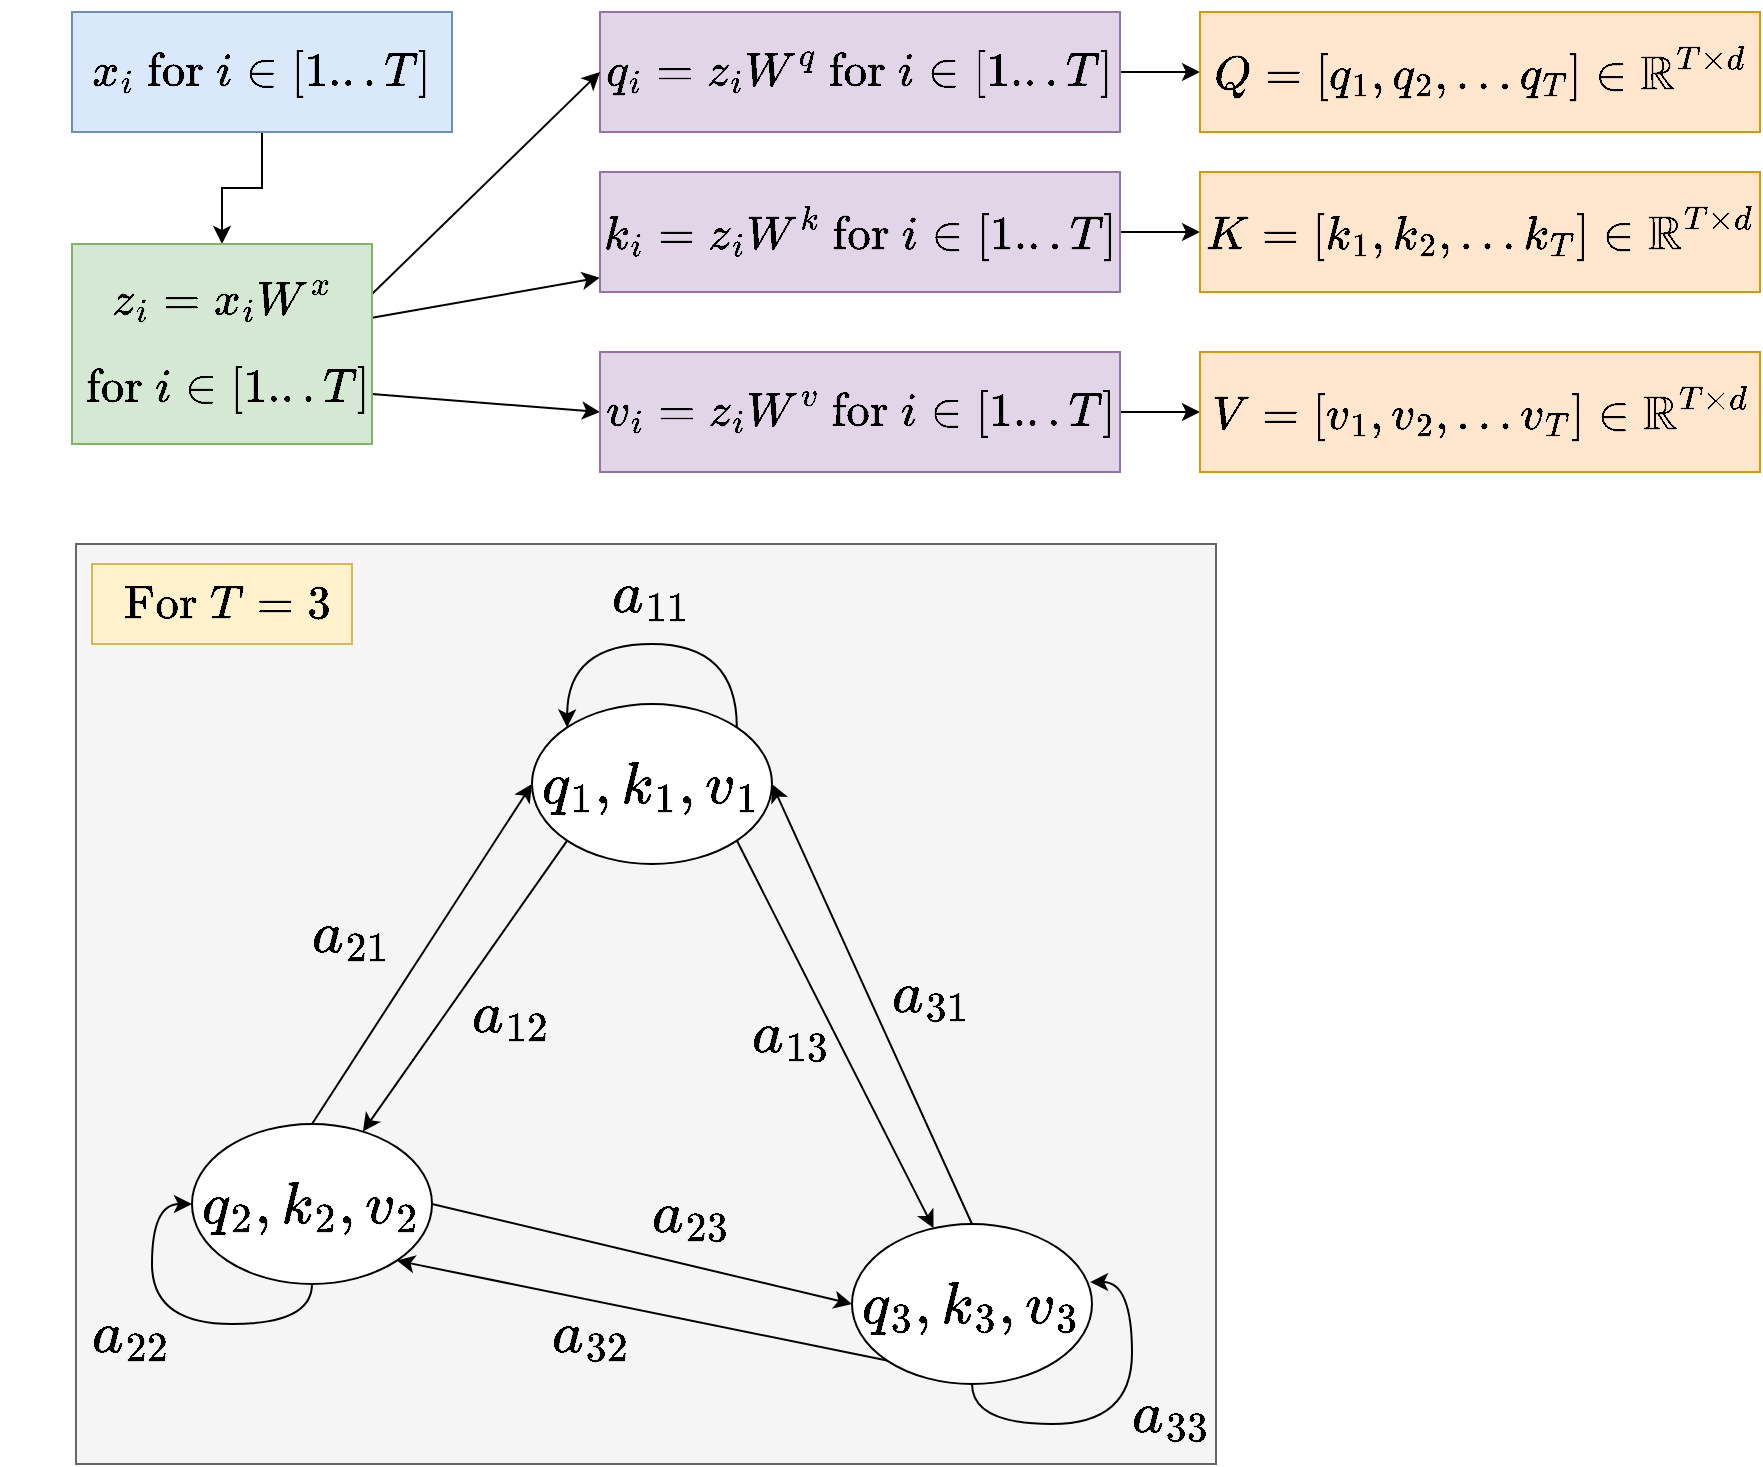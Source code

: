<mxfile version="23.1.2" type="github">
  <diagram name="Page-1" id="EqUo6qouE3fi65UfHQtc">
    <mxGraphModel dx="1434" dy="1708" grid="1" gridSize="10" guides="1" tooltips="1" connect="1" arrows="1" fold="1" page="1" pageScale="1" pageWidth="1100" pageHeight="850" math="1" shadow="0">
      <root>
        <mxCell id="0" />
        <mxCell id="1" parent="0" />
        <mxCell id="ISGzy-34V6N_wHo-aqIj-47" value="" style="rounded=0;whiteSpace=wrap;html=1;fillColor=#f5f5f5;fontColor=#333333;strokeColor=#666666;" vertex="1" parent="1">
          <mxGeometry x="302" y="70" width="570" height="460" as="geometry" />
        </mxCell>
        <mxCell id="ISGzy-34V6N_wHo-aqIj-11" style="rounded=0;orthogonalLoop=1;jettySize=auto;html=1;exitX=0;exitY=1;exitDx=0;exitDy=0;" edge="1" parent="1" source="ISGzy-34V6N_wHo-aqIj-1" target="ISGzy-34V6N_wHo-aqIj-3">
          <mxGeometry relative="1" as="geometry" />
        </mxCell>
        <mxCell id="ISGzy-34V6N_wHo-aqIj-15" style="rounded=0;orthogonalLoop=1;jettySize=auto;html=1;exitX=1;exitY=1;exitDx=0;exitDy=0;" edge="1" parent="1" source="ISGzy-34V6N_wHo-aqIj-1" target="ISGzy-34V6N_wHo-aqIj-2">
          <mxGeometry relative="1" as="geometry" />
        </mxCell>
        <mxCell id="ISGzy-34V6N_wHo-aqIj-1" value="&lt;span style=&quot;font-style: normal;&quot;&gt;$$q_{1},k_{1},v_{1}$$&lt;/span&gt;" style="ellipse;whiteSpace=wrap;html=1;fontSize=25;fontStyle=3" vertex="1" parent="1">
          <mxGeometry x="530" y="150" width="120" height="80" as="geometry" />
        </mxCell>
        <mxCell id="ISGzy-34V6N_wHo-aqIj-14" style="rounded=0;orthogonalLoop=1;jettySize=auto;html=1;exitX=0;exitY=1;exitDx=0;exitDy=0;entryX=1;entryY=1;entryDx=0;entryDy=0;" edge="1" parent="1" source="ISGzy-34V6N_wHo-aqIj-2" target="ISGzy-34V6N_wHo-aqIj-3">
          <mxGeometry relative="1" as="geometry" />
        </mxCell>
        <mxCell id="ISGzy-34V6N_wHo-aqIj-16" style="rounded=0;orthogonalLoop=1;jettySize=auto;html=1;exitX=0.5;exitY=0;exitDx=0;exitDy=0;entryX=1;entryY=0.5;entryDx=0;entryDy=0;" edge="1" parent="1" source="ISGzy-34V6N_wHo-aqIj-2" target="ISGzy-34V6N_wHo-aqIj-1">
          <mxGeometry relative="1" as="geometry" />
        </mxCell>
        <mxCell id="ISGzy-34V6N_wHo-aqIj-2" value="&lt;span style=&quot;font-style: normal;&quot;&gt;$$q_{3},k_{3},v_{3}$$&lt;/span&gt;" style="ellipse;whiteSpace=wrap;html=1;fontSize=25;fontStyle=3" vertex="1" parent="1">
          <mxGeometry x="690" y="410" width="120" height="80" as="geometry" />
        </mxCell>
        <mxCell id="ISGzy-34V6N_wHo-aqIj-13" style="rounded=0;orthogonalLoop=1;jettySize=auto;html=1;exitX=1;exitY=0.5;exitDx=0;exitDy=0;entryX=0;entryY=0.5;entryDx=0;entryDy=0;" edge="1" parent="1" source="ISGzy-34V6N_wHo-aqIj-3" target="ISGzy-34V6N_wHo-aqIj-2">
          <mxGeometry relative="1" as="geometry" />
        </mxCell>
        <mxCell id="ISGzy-34V6N_wHo-aqIj-17" style="rounded=0;orthogonalLoop=1;jettySize=auto;html=1;exitX=0.5;exitY=0;exitDx=0;exitDy=0;entryX=0;entryY=0.5;entryDx=0;entryDy=0;" edge="1" parent="1" source="ISGzy-34V6N_wHo-aqIj-3" target="ISGzy-34V6N_wHo-aqIj-1">
          <mxGeometry relative="1" as="geometry" />
        </mxCell>
        <mxCell id="ISGzy-34V6N_wHo-aqIj-3" value="$$q_{2},k_{2},v_{2}$$" style="ellipse;whiteSpace=wrap;html=1;fontSize=25;fontStyle=0" vertex="1" parent="1">
          <mxGeometry x="360" y="360" width="120" height="80" as="geometry" />
        </mxCell>
        <mxCell id="ISGzy-34V6N_wHo-aqIj-19" style="edgeStyle=orthogonalEdgeStyle;rounded=0;orthogonalLoop=1;jettySize=auto;html=1;exitX=0.5;exitY=1;exitDx=0;exitDy=0;entryX=0;entryY=0.5;entryDx=0;entryDy=0;curved=1;" edge="1" parent="1" source="ISGzy-34V6N_wHo-aqIj-3" target="ISGzy-34V6N_wHo-aqIj-3">
          <mxGeometry relative="1" as="geometry">
            <Array as="points">
              <mxPoint x="420" y="460" />
              <mxPoint x="340" y="460" />
              <mxPoint x="340" y="400" />
            </Array>
          </mxGeometry>
        </mxCell>
        <mxCell id="ISGzy-34V6N_wHo-aqIj-20" style="edgeStyle=orthogonalEdgeStyle;rounded=0;orthogonalLoop=1;jettySize=auto;html=1;exitX=0.5;exitY=1;exitDx=0;exitDy=0;entryX=0.992;entryY=0.363;entryDx=0;entryDy=0;entryPerimeter=0;curved=1;" edge="1" parent="1" source="ISGzy-34V6N_wHo-aqIj-2" target="ISGzy-34V6N_wHo-aqIj-2">
          <mxGeometry relative="1" as="geometry" />
        </mxCell>
        <mxCell id="ISGzy-34V6N_wHo-aqIj-21" style="edgeStyle=orthogonalEdgeStyle;rounded=0;orthogonalLoop=1;jettySize=auto;html=1;exitX=1;exitY=0;exitDx=0;exitDy=0;entryX=0;entryY=0;entryDx=0;entryDy=0;curved=1;" edge="1" parent="1" source="ISGzy-34V6N_wHo-aqIj-1" target="ISGzy-34V6N_wHo-aqIj-1">
          <mxGeometry relative="1" as="geometry">
            <Array as="points">
              <mxPoint x="632" y="120" />
              <mxPoint x="548" y="120" />
            </Array>
          </mxGeometry>
        </mxCell>
        <mxCell id="ISGzy-34V6N_wHo-aqIj-22" value="$$a_{22}$$" style="text;html=1;strokeColor=none;fillColor=none;align=center;verticalAlign=middle;whiteSpace=wrap;rounded=0;fontStyle=1;fontSize=25;" vertex="1" parent="1">
          <mxGeometry x="300" y="450" width="60" height="30" as="geometry" />
        </mxCell>
        <mxCell id="ISGzy-34V6N_wHo-aqIj-23" value="$$a_{23}$$" style="text;html=1;strokeColor=none;fillColor=none;align=center;verticalAlign=middle;whiteSpace=wrap;rounded=0;fontStyle=1;fontSize=25;" vertex="1" parent="1">
          <mxGeometry x="580" y="390" width="60" height="30" as="geometry" />
        </mxCell>
        <mxCell id="ISGzy-34V6N_wHo-aqIj-24" value="$$a_{32}$$" style="text;html=1;strokeColor=none;fillColor=none;align=center;verticalAlign=middle;whiteSpace=wrap;rounded=0;fontStyle=1;fontSize=25;" vertex="1" parent="1">
          <mxGeometry x="530" y="450" width="60" height="30" as="geometry" />
        </mxCell>
        <mxCell id="ISGzy-34V6N_wHo-aqIj-25" value="$$a_{13}$$" style="text;html=1;strokeColor=none;fillColor=none;align=center;verticalAlign=middle;whiteSpace=wrap;rounded=0;fontStyle=1;fontSize=25;" vertex="1" parent="1">
          <mxGeometry x="630" y="300" width="60" height="30" as="geometry" />
        </mxCell>
        <mxCell id="ISGzy-34V6N_wHo-aqIj-26" value="$$a_{31}$$" style="text;html=1;strokeColor=none;fillColor=none;align=center;verticalAlign=middle;whiteSpace=wrap;rounded=0;fontStyle=1;fontSize=25;" vertex="1" parent="1">
          <mxGeometry x="700" y="280" width="60" height="30" as="geometry" />
        </mxCell>
        <mxCell id="ISGzy-34V6N_wHo-aqIj-27" value="$$a_{12}$$" style="text;html=1;strokeColor=none;fillColor=none;align=center;verticalAlign=middle;whiteSpace=wrap;rounded=0;fontStyle=1;fontSize=25;" vertex="1" parent="1">
          <mxGeometry x="490" y="290" width="60" height="30" as="geometry" />
        </mxCell>
        <mxCell id="ISGzy-34V6N_wHo-aqIj-28" value="$$a_{21}$$" style="text;html=1;strokeColor=none;fillColor=none;align=center;verticalAlign=middle;whiteSpace=wrap;rounded=0;fontStyle=1;fontSize=25;" vertex="1" parent="1">
          <mxGeometry x="410" y="250" width="60" height="30" as="geometry" />
        </mxCell>
        <mxCell id="ISGzy-34V6N_wHo-aqIj-29" value="$$a_{33}$$" style="text;html=1;strokeColor=none;fillColor=none;align=center;verticalAlign=middle;whiteSpace=wrap;rounded=0;fontStyle=1;fontSize=25;" vertex="1" parent="1">
          <mxGeometry x="820" y="490" width="60" height="30" as="geometry" />
        </mxCell>
        <mxCell id="ISGzy-34V6N_wHo-aqIj-30" value="$$a_{11}$$" style="text;html=1;strokeColor=none;fillColor=none;align=center;verticalAlign=middle;whiteSpace=wrap;rounded=0;fontStyle=1;fontSize=25;" vertex="1" parent="1">
          <mxGeometry x="560" y="80" width="60" height="30" as="geometry" />
        </mxCell>
        <mxCell id="ISGzy-34V6N_wHo-aqIj-36" value="" style="edgeStyle=orthogonalEdgeStyle;rounded=0;orthogonalLoop=1;jettySize=auto;html=1;fontSize=20;" edge="1" parent="1" source="ISGzy-34V6N_wHo-aqIj-31" target="ISGzy-34V6N_wHo-aqIj-33">
          <mxGeometry relative="1" as="geometry" />
        </mxCell>
        <mxCell id="ISGzy-34V6N_wHo-aqIj-31" value="$$x_i \text{ for } i \in[1...T] $$" style="rounded=0;whiteSpace=wrap;html=1;fontSize=20;fillColor=#dae8fc;strokeColor=#6c8ebf;" vertex="1" parent="1">
          <mxGeometry x="300" y="-196" width="190" height="60" as="geometry" />
        </mxCell>
        <mxCell id="ISGzy-34V6N_wHo-aqIj-43" value="" style="edgeStyle=orthogonalEdgeStyle;rounded=0;orthogonalLoop=1;jettySize=auto;html=1;fontSize=20;" edge="1" parent="1" source="ISGzy-34V6N_wHo-aqIj-32" target="ISGzy-34V6N_wHo-aqIj-40">
          <mxGeometry relative="1" as="geometry" />
        </mxCell>
        <mxCell id="ISGzy-34V6N_wHo-aqIj-32" value="$$q_i =z_i&lt;br style=&quot;font-size: 20px;&quot;&gt;W^{q}\text{ for } i \in[1...T]&lt;br style=&quot;font-size: 20px;&quot;&gt;$$" style="rounded=0;whiteSpace=wrap;html=1;fontSize=20;fillColor=#e1d5e7;strokeColor=#9673a6;" vertex="1" parent="1">
          <mxGeometry x="564" y="-196" width="260" height="60" as="geometry" />
        </mxCell>
        <mxCell id="ISGzy-34V6N_wHo-aqIj-37" value="" style="rounded=0;orthogonalLoop=1;jettySize=auto;html=1;fontSize=20;" edge="1" parent="1" source="ISGzy-34V6N_wHo-aqIj-33" target="ISGzy-34V6N_wHo-aqIj-35">
          <mxGeometry relative="1" as="geometry" />
        </mxCell>
        <mxCell id="ISGzy-34V6N_wHo-aqIj-38" style="rounded=0;orthogonalLoop=1;jettySize=auto;html=1;exitX=1;exitY=0.25;exitDx=0;exitDy=0;entryX=0;entryY=0.5;entryDx=0;entryDy=0;fontSize=20;" edge="1" parent="1" source="ISGzy-34V6N_wHo-aqIj-33" target="ISGzy-34V6N_wHo-aqIj-32">
          <mxGeometry relative="1" as="geometry" />
        </mxCell>
        <mxCell id="ISGzy-34V6N_wHo-aqIj-39" style="rounded=0;orthogonalLoop=1;jettySize=auto;html=1;exitX=1;exitY=0.75;exitDx=0;exitDy=0;entryX=0;entryY=0.5;entryDx=0;entryDy=0;fontSize=20;" edge="1" parent="1" source="ISGzy-34V6N_wHo-aqIj-33" target="ISGzy-34V6N_wHo-aqIj-34">
          <mxGeometry relative="1" as="geometry" />
        </mxCell>
        <mxCell id="ISGzy-34V6N_wHo-aqIj-33" value="$$z_i = x_i W^{x}$$$$\text{ for } i \in[1...T]&lt;br style=&quot;font-size: 20px;&quot;&gt;$$" style="rounded=0;whiteSpace=wrap;html=1;fontSize=20;fillColor=#d5e8d4;strokeColor=#82b366;" vertex="1" parent="1">
          <mxGeometry x="300" y="-80" width="150" height="100" as="geometry" />
        </mxCell>
        <mxCell id="ISGzy-34V6N_wHo-aqIj-45" value="" style="edgeStyle=orthogonalEdgeStyle;rounded=0;orthogonalLoop=1;jettySize=auto;html=1;fontSize=20;" edge="1" parent="1" source="ISGzy-34V6N_wHo-aqIj-34" target="ISGzy-34V6N_wHo-aqIj-41">
          <mxGeometry relative="1" as="geometry" />
        </mxCell>
        <mxCell id="ISGzy-34V6N_wHo-aqIj-34" value="$$v_i =z_i&lt;br style=&quot;font-size: 20px;&quot;&gt;W^{v}\text{ for } i \in[1...T]&lt;br style=&quot;font-size: 20px;&quot;&gt;$$" style="rounded=0;whiteSpace=wrap;html=1;fontSize=20;fillColor=#e1d5e7;strokeColor=#9673a6;" vertex="1" parent="1">
          <mxGeometry x="564" y="-26" width="260" height="60" as="geometry" />
        </mxCell>
        <mxCell id="ISGzy-34V6N_wHo-aqIj-44" value="" style="edgeStyle=orthogonalEdgeStyle;rounded=0;orthogonalLoop=1;jettySize=auto;html=1;fontSize=20;" edge="1" parent="1" source="ISGzy-34V6N_wHo-aqIj-35" target="ISGzy-34V6N_wHo-aqIj-42">
          <mxGeometry relative="1" as="geometry" />
        </mxCell>
        <mxCell id="ISGzy-34V6N_wHo-aqIj-35" value="$$k_i =z_i&lt;br style=&quot;font-size: 20px;&quot;&gt;W^{k}\text{ for } i \in[1...T]&lt;br style=&quot;font-size: 20px;&quot;&gt;$$" style="rounded=0;whiteSpace=wrap;html=1;fontSize=20;fillColor=#e1d5e7;strokeColor=#9673a6;" vertex="1" parent="1">
          <mxGeometry x="564" y="-116" width="260" height="60" as="geometry" />
        </mxCell>
        <mxCell id="ISGzy-34V6N_wHo-aqIj-40" value="$$Q = [q_1,q_2,...q_T] \in \mathbb{R}^{T \times d}$$" style="rounded=0;whiteSpace=wrap;html=1;fontSize=20;fillColor=#ffe6cc;strokeColor=#d79b00;" vertex="1" parent="1">
          <mxGeometry x="864" y="-196" width="280" height="60" as="geometry" />
        </mxCell>
        <mxCell id="ISGzy-34V6N_wHo-aqIj-41" value="$$V=[v_1,v_2,...v_T]\in \mathbb{R}^{T \times d}&lt;br style=&quot;font-size: 20px;&quot;&gt;$$" style="rounded=0;whiteSpace=wrap;html=1;fontSize=20;fillColor=#ffe6cc;strokeColor=#d79b00;" vertex="1" parent="1">
          <mxGeometry x="864" y="-26" width="280" height="60" as="geometry" />
        </mxCell>
        <mxCell id="ISGzy-34V6N_wHo-aqIj-42" value="$$K=[k_1,k_2,...k_T]\in \mathbb{R}^{T \times d}&lt;br style=&quot;font-size: 20px;&quot;&gt;$$" style="rounded=0;whiteSpace=wrap;html=1;fontSize=20;fillColor=#ffe6cc;strokeColor=#d79b00;" vertex="1" parent="1">
          <mxGeometry x="864" y="-116" width="280" height="60" as="geometry" />
        </mxCell>
        <mxCell id="ISGzy-34V6N_wHo-aqIj-46" value="$$\text{ For }T=3$$" style="text;html=1;strokeColor=#d6b656;fillColor=#fff2cc;align=center;verticalAlign=middle;whiteSpace=wrap;rounded=0;fontSize=20;" vertex="1" parent="1">
          <mxGeometry x="310" y="80" width="130" height="40" as="geometry" />
        </mxCell>
      </root>
    </mxGraphModel>
  </diagram>
</mxfile>
